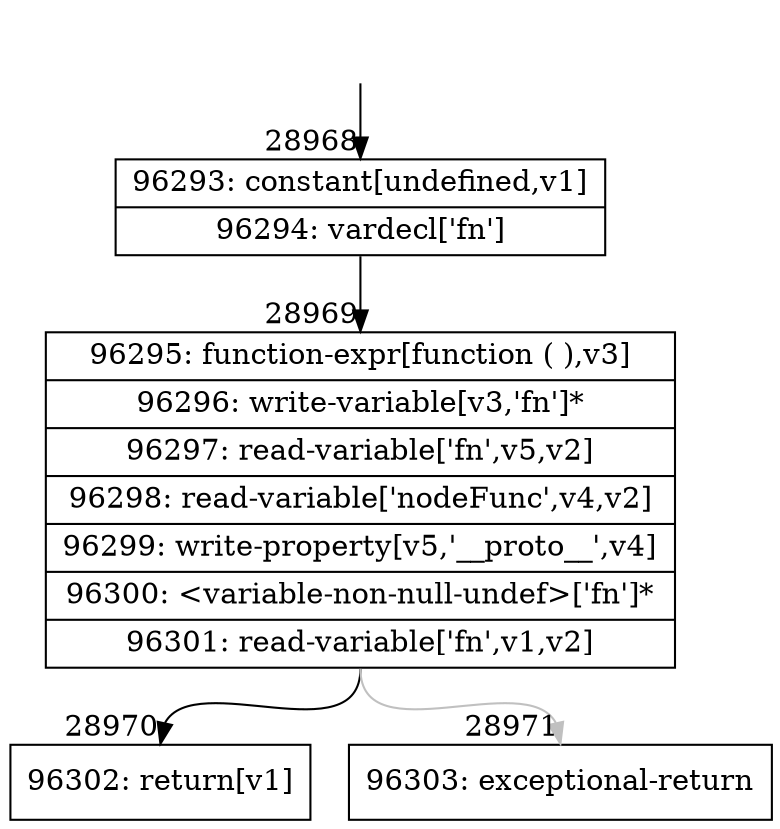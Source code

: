 digraph {
rankdir="TD"
BB_entry2555[shape=none,label=""];
BB_entry2555 -> BB28968 [tailport=s, headport=n, headlabel="    28968"]
BB28968 [shape=record label="{96293: constant[undefined,v1]|96294: vardecl['fn']}" ] 
BB28968 -> BB28969 [tailport=s, headport=n, headlabel="      28969"]
BB28969 [shape=record label="{96295: function-expr[function ( ),v3]|96296: write-variable[v3,'fn']*|96297: read-variable['fn',v5,v2]|96298: read-variable['nodeFunc',v4,v2]|96299: write-property[v5,'__proto__',v4]|96300: \<variable-non-null-undef\>['fn']*|96301: read-variable['fn',v1,v2]}" ] 
BB28969 -> BB28970 [tailport=s, headport=n, headlabel="      28970"]
BB28969 -> BB28971 [tailport=s, headport=n, color=gray, headlabel="      28971"]
BB28970 [shape=record label="{96302: return[v1]}" ] 
BB28971 [shape=record label="{96303: exceptional-return}" ] 
//#$~ 51973
}
